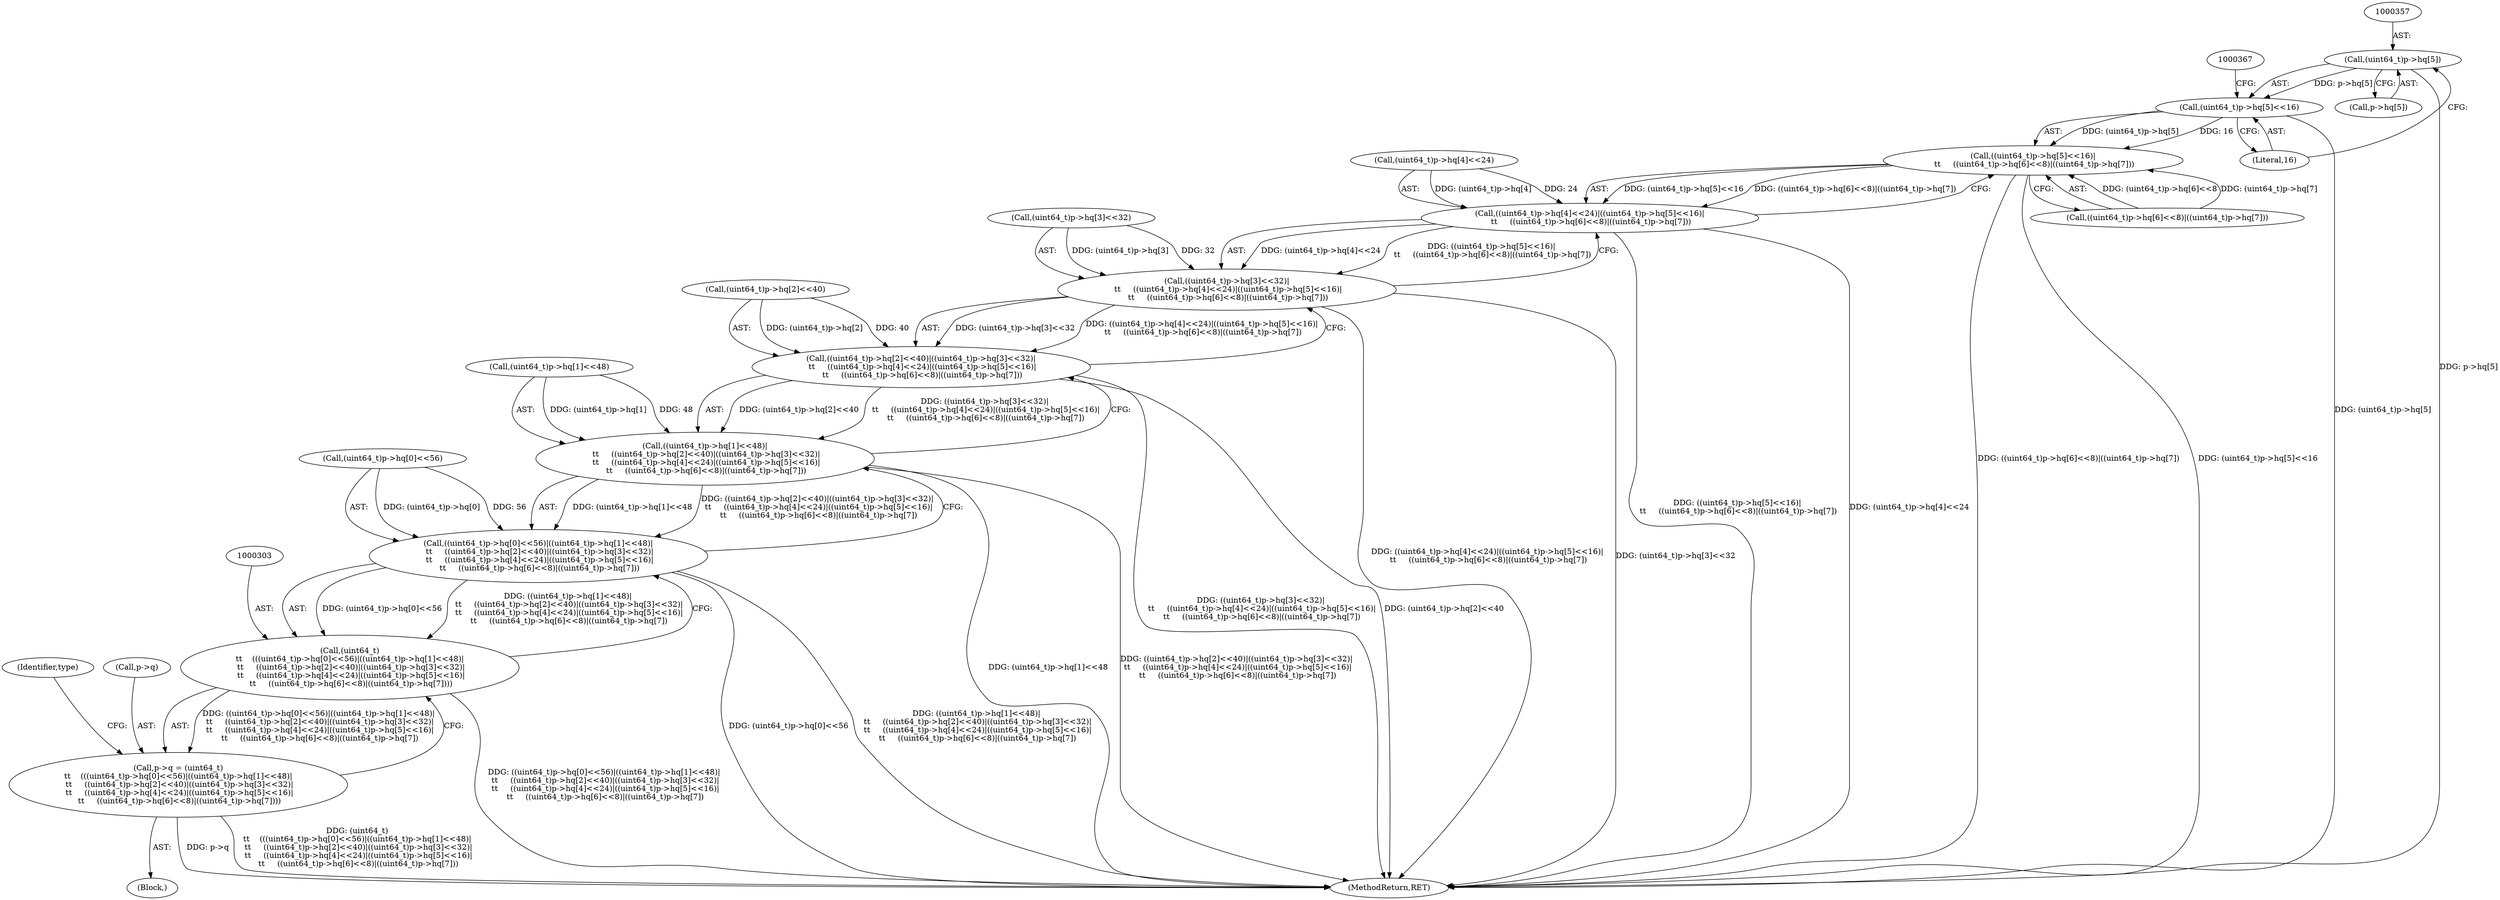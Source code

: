 digraph "0_file_4a284c89d6ef11aca34da65da7d673050a5ea320_2@pointer" {
"1000356" [label="(Call,(uint64_t)p->hq[5])"];
"1000355" [label="(Call,(uint64_t)p->hq[5]<<16)"];
"1000354" [label="(Call,((uint64_t)p->hq[5]<<16)|\n \t\t     ((uint64_t)p->hq[6]<<8)|((uint64_t)p->hq[7]))"];
"1000344" [label="(Call,((uint64_t)p->hq[4]<<24)|((uint64_t)p->hq[5]<<16)|\n \t\t     ((uint64_t)p->hq[6]<<8)|((uint64_t)p->hq[7]))"];
"1000334" [label="(Call,((uint64_t)p->hq[3]<<32)|\n \t\t     ((uint64_t)p->hq[4]<<24)|((uint64_t)p->hq[5]<<16)|\n \t\t     ((uint64_t)p->hq[6]<<8)|((uint64_t)p->hq[7]))"];
"1000324" [label="(Call,((uint64_t)p->hq[2]<<40)|((uint64_t)p->hq[3]<<32)|\n \t\t     ((uint64_t)p->hq[4]<<24)|((uint64_t)p->hq[5]<<16)|\n \t\t     ((uint64_t)p->hq[6]<<8)|((uint64_t)p->hq[7]))"];
"1000314" [label="(Call,((uint64_t)p->hq[1]<<48)|\n \t\t     ((uint64_t)p->hq[2]<<40)|((uint64_t)p->hq[3]<<32)|\n \t\t     ((uint64_t)p->hq[4]<<24)|((uint64_t)p->hq[5]<<16)|\n \t\t     ((uint64_t)p->hq[6]<<8)|((uint64_t)p->hq[7]))"];
"1000304" [label="(Call,((uint64_t)p->hq[0]<<56)|((uint64_t)p->hq[1]<<48)|\n \t\t     ((uint64_t)p->hq[2]<<40)|((uint64_t)p->hq[3]<<32)|\n \t\t     ((uint64_t)p->hq[4]<<24)|((uint64_t)p->hq[5]<<16)|\n \t\t     ((uint64_t)p->hq[6]<<8)|((uint64_t)p->hq[7]))"];
"1000302" [label="(Call,(uint64_t)\n\t\t    (((uint64_t)p->hq[0]<<56)|((uint64_t)p->hq[1]<<48)|\n \t\t     ((uint64_t)p->hq[2]<<40)|((uint64_t)p->hq[3]<<32)|\n \t\t     ((uint64_t)p->hq[4]<<24)|((uint64_t)p->hq[5]<<16)|\n \t\t     ((uint64_t)p->hq[6]<<8)|((uint64_t)p->hq[7])))"];
"1000298" [label="(Call,p->q = (uint64_t)\n\t\t    (((uint64_t)p->hq[0]<<56)|((uint64_t)p->hq[1]<<48)|\n \t\t     ((uint64_t)p->hq[2]<<40)|((uint64_t)p->hq[3]<<32)|\n \t\t     ((uint64_t)p->hq[4]<<24)|((uint64_t)p->hq[5]<<16)|\n \t\t     ((uint64_t)p->hq[6]<<8)|((uint64_t)p->hq[7])))"];
"1000345" [label="(Call,(uint64_t)p->hq[4]<<24)"];
"1000383" [label="(Identifier,type)"];
"1000354" [label="(Call,((uint64_t)p->hq[5]<<16)|\n \t\t     ((uint64_t)p->hq[6]<<8)|((uint64_t)p->hq[7]))"];
"1000305" [label="(Call,(uint64_t)p->hq[0]<<56)"];
"1000363" [label="(Literal,16)"];
"1000335" [label="(Call,(uint64_t)p->hq[3]<<32)"];
"1000358" [label="(Call,p->hq[5])"];
"1000299" [label="(Call,p->q)"];
"1000298" [label="(Call,p->q = (uint64_t)\n\t\t    (((uint64_t)p->hq[0]<<56)|((uint64_t)p->hq[1]<<48)|\n \t\t     ((uint64_t)p->hq[2]<<40)|((uint64_t)p->hq[3]<<32)|\n \t\t     ((uint64_t)p->hq[4]<<24)|((uint64_t)p->hq[5]<<16)|\n \t\t     ((uint64_t)p->hq[6]<<8)|((uint64_t)p->hq[7])))"];
"1000324" [label="(Call,((uint64_t)p->hq[2]<<40)|((uint64_t)p->hq[3]<<32)|\n \t\t     ((uint64_t)p->hq[4]<<24)|((uint64_t)p->hq[5]<<16)|\n \t\t     ((uint64_t)p->hq[6]<<8)|((uint64_t)p->hq[7]))"];
"1000314" [label="(Call,((uint64_t)p->hq[1]<<48)|\n \t\t     ((uint64_t)p->hq[2]<<40)|((uint64_t)p->hq[3]<<32)|\n \t\t     ((uint64_t)p->hq[4]<<24)|((uint64_t)p->hq[5]<<16)|\n \t\t     ((uint64_t)p->hq[6]<<8)|((uint64_t)p->hq[7]))"];
"1000325" [label="(Call,(uint64_t)p->hq[2]<<40)"];
"1000122" [label="(Block,)"];
"1000334" [label="(Call,((uint64_t)p->hq[3]<<32)|\n \t\t     ((uint64_t)p->hq[4]<<24)|((uint64_t)p->hq[5]<<16)|\n \t\t     ((uint64_t)p->hq[6]<<8)|((uint64_t)p->hq[7]))"];
"1000356" [label="(Call,(uint64_t)p->hq[5])"];
"1000304" [label="(Call,((uint64_t)p->hq[0]<<56)|((uint64_t)p->hq[1]<<48)|\n \t\t     ((uint64_t)p->hq[2]<<40)|((uint64_t)p->hq[3]<<32)|\n \t\t     ((uint64_t)p->hq[4]<<24)|((uint64_t)p->hq[5]<<16)|\n \t\t     ((uint64_t)p->hq[6]<<8)|((uint64_t)p->hq[7]))"];
"1000355" [label="(Call,(uint64_t)p->hq[5]<<16)"];
"1000315" [label="(Call,(uint64_t)p->hq[1]<<48)"];
"1000344" [label="(Call,((uint64_t)p->hq[4]<<24)|((uint64_t)p->hq[5]<<16)|\n \t\t     ((uint64_t)p->hq[6]<<8)|((uint64_t)p->hq[7]))"];
"1000902" [label="(MethodReturn,RET)"];
"1000302" [label="(Call,(uint64_t)\n\t\t    (((uint64_t)p->hq[0]<<56)|((uint64_t)p->hq[1]<<48)|\n \t\t     ((uint64_t)p->hq[2]<<40)|((uint64_t)p->hq[3]<<32)|\n \t\t     ((uint64_t)p->hq[4]<<24)|((uint64_t)p->hq[5]<<16)|\n \t\t     ((uint64_t)p->hq[6]<<8)|((uint64_t)p->hq[7])))"];
"1000364" [label="(Call,((uint64_t)p->hq[6]<<8)|((uint64_t)p->hq[7]))"];
"1000356" -> "1000355"  [label="AST: "];
"1000356" -> "1000358"  [label="CFG: "];
"1000357" -> "1000356"  [label="AST: "];
"1000358" -> "1000356"  [label="AST: "];
"1000363" -> "1000356"  [label="CFG: "];
"1000356" -> "1000902"  [label="DDG: p->hq[5]"];
"1000356" -> "1000355"  [label="DDG: p->hq[5]"];
"1000355" -> "1000354"  [label="AST: "];
"1000355" -> "1000363"  [label="CFG: "];
"1000363" -> "1000355"  [label="AST: "];
"1000367" -> "1000355"  [label="CFG: "];
"1000355" -> "1000902"  [label="DDG: (uint64_t)p->hq[5]"];
"1000355" -> "1000354"  [label="DDG: (uint64_t)p->hq[5]"];
"1000355" -> "1000354"  [label="DDG: 16"];
"1000354" -> "1000344"  [label="AST: "];
"1000354" -> "1000364"  [label="CFG: "];
"1000364" -> "1000354"  [label="AST: "];
"1000344" -> "1000354"  [label="CFG: "];
"1000354" -> "1000902"  [label="DDG: ((uint64_t)p->hq[6]<<8)|((uint64_t)p->hq[7])"];
"1000354" -> "1000902"  [label="DDG: (uint64_t)p->hq[5]<<16"];
"1000354" -> "1000344"  [label="DDG: (uint64_t)p->hq[5]<<16"];
"1000354" -> "1000344"  [label="DDG: ((uint64_t)p->hq[6]<<8)|((uint64_t)p->hq[7])"];
"1000364" -> "1000354"  [label="DDG: (uint64_t)p->hq[6]<<8"];
"1000364" -> "1000354"  [label="DDG: (uint64_t)p->hq[7]"];
"1000344" -> "1000334"  [label="AST: "];
"1000345" -> "1000344"  [label="AST: "];
"1000334" -> "1000344"  [label="CFG: "];
"1000344" -> "1000902"  [label="DDG: ((uint64_t)p->hq[5]<<16)|\n \t\t     ((uint64_t)p->hq[6]<<8)|((uint64_t)p->hq[7])"];
"1000344" -> "1000902"  [label="DDG: (uint64_t)p->hq[4]<<24"];
"1000344" -> "1000334"  [label="DDG: (uint64_t)p->hq[4]<<24"];
"1000344" -> "1000334"  [label="DDG: ((uint64_t)p->hq[5]<<16)|\n \t\t     ((uint64_t)p->hq[6]<<8)|((uint64_t)p->hq[7])"];
"1000345" -> "1000344"  [label="DDG: (uint64_t)p->hq[4]"];
"1000345" -> "1000344"  [label="DDG: 24"];
"1000334" -> "1000324"  [label="AST: "];
"1000335" -> "1000334"  [label="AST: "];
"1000324" -> "1000334"  [label="CFG: "];
"1000334" -> "1000902"  [label="DDG: ((uint64_t)p->hq[4]<<24)|((uint64_t)p->hq[5]<<16)|\n \t\t     ((uint64_t)p->hq[6]<<8)|((uint64_t)p->hq[7])"];
"1000334" -> "1000902"  [label="DDG: (uint64_t)p->hq[3]<<32"];
"1000334" -> "1000324"  [label="DDG: (uint64_t)p->hq[3]<<32"];
"1000334" -> "1000324"  [label="DDG: ((uint64_t)p->hq[4]<<24)|((uint64_t)p->hq[5]<<16)|\n \t\t     ((uint64_t)p->hq[6]<<8)|((uint64_t)p->hq[7])"];
"1000335" -> "1000334"  [label="DDG: (uint64_t)p->hq[3]"];
"1000335" -> "1000334"  [label="DDG: 32"];
"1000324" -> "1000314"  [label="AST: "];
"1000325" -> "1000324"  [label="AST: "];
"1000314" -> "1000324"  [label="CFG: "];
"1000324" -> "1000902"  [label="DDG: ((uint64_t)p->hq[3]<<32)|\n \t\t     ((uint64_t)p->hq[4]<<24)|((uint64_t)p->hq[5]<<16)|\n \t\t     ((uint64_t)p->hq[6]<<8)|((uint64_t)p->hq[7])"];
"1000324" -> "1000902"  [label="DDG: (uint64_t)p->hq[2]<<40"];
"1000324" -> "1000314"  [label="DDG: (uint64_t)p->hq[2]<<40"];
"1000324" -> "1000314"  [label="DDG: ((uint64_t)p->hq[3]<<32)|\n \t\t     ((uint64_t)p->hq[4]<<24)|((uint64_t)p->hq[5]<<16)|\n \t\t     ((uint64_t)p->hq[6]<<8)|((uint64_t)p->hq[7])"];
"1000325" -> "1000324"  [label="DDG: (uint64_t)p->hq[2]"];
"1000325" -> "1000324"  [label="DDG: 40"];
"1000314" -> "1000304"  [label="AST: "];
"1000315" -> "1000314"  [label="AST: "];
"1000304" -> "1000314"  [label="CFG: "];
"1000314" -> "1000902"  [label="DDG: (uint64_t)p->hq[1]<<48"];
"1000314" -> "1000902"  [label="DDG: ((uint64_t)p->hq[2]<<40)|((uint64_t)p->hq[3]<<32)|\n \t\t     ((uint64_t)p->hq[4]<<24)|((uint64_t)p->hq[5]<<16)|\n \t\t     ((uint64_t)p->hq[6]<<8)|((uint64_t)p->hq[7])"];
"1000314" -> "1000304"  [label="DDG: (uint64_t)p->hq[1]<<48"];
"1000314" -> "1000304"  [label="DDG: ((uint64_t)p->hq[2]<<40)|((uint64_t)p->hq[3]<<32)|\n \t\t     ((uint64_t)p->hq[4]<<24)|((uint64_t)p->hq[5]<<16)|\n \t\t     ((uint64_t)p->hq[6]<<8)|((uint64_t)p->hq[7])"];
"1000315" -> "1000314"  [label="DDG: (uint64_t)p->hq[1]"];
"1000315" -> "1000314"  [label="DDG: 48"];
"1000304" -> "1000302"  [label="AST: "];
"1000305" -> "1000304"  [label="AST: "];
"1000302" -> "1000304"  [label="CFG: "];
"1000304" -> "1000902"  [label="DDG: (uint64_t)p->hq[0]<<56"];
"1000304" -> "1000902"  [label="DDG: ((uint64_t)p->hq[1]<<48)|\n \t\t     ((uint64_t)p->hq[2]<<40)|((uint64_t)p->hq[3]<<32)|\n \t\t     ((uint64_t)p->hq[4]<<24)|((uint64_t)p->hq[5]<<16)|\n \t\t     ((uint64_t)p->hq[6]<<8)|((uint64_t)p->hq[7])"];
"1000304" -> "1000302"  [label="DDG: (uint64_t)p->hq[0]<<56"];
"1000304" -> "1000302"  [label="DDG: ((uint64_t)p->hq[1]<<48)|\n \t\t     ((uint64_t)p->hq[2]<<40)|((uint64_t)p->hq[3]<<32)|\n \t\t     ((uint64_t)p->hq[4]<<24)|((uint64_t)p->hq[5]<<16)|\n \t\t     ((uint64_t)p->hq[6]<<8)|((uint64_t)p->hq[7])"];
"1000305" -> "1000304"  [label="DDG: (uint64_t)p->hq[0]"];
"1000305" -> "1000304"  [label="DDG: 56"];
"1000302" -> "1000298"  [label="AST: "];
"1000303" -> "1000302"  [label="AST: "];
"1000298" -> "1000302"  [label="CFG: "];
"1000302" -> "1000902"  [label="DDG: ((uint64_t)p->hq[0]<<56)|((uint64_t)p->hq[1]<<48)|\n \t\t     ((uint64_t)p->hq[2]<<40)|((uint64_t)p->hq[3]<<32)|\n \t\t     ((uint64_t)p->hq[4]<<24)|((uint64_t)p->hq[5]<<16)|\n \t\t     ((uint64_t)p->hq[6]<<8)|((uint64_t)p->hq[7])"];
"1000302" -> "1000298"  [label="DDG: ((uint64_t)p->hq[0]<<56)|((uint64_t)p->hq[1]<<48)|\n \t\t     ((uint64_t)p->hq[2]<<40)|((uint64_t)p->hq[3]<<32)|\n \t\t     ((uint64_t)p->hq[4]<<24)|((uint64_t)p->hq[5]<<16)|\n \t\t     ((uint64_t)p->hq[6]<<8)|((uint64_t)p->hq[7])"];
"1000298" -> "1000122"  [label="AST: "];
"1000299" -> "1000298"  [label="AST: "];
"1000383" -> "1000298"  [label="CFG: "];
"1000298" -> "1000902"  [label="DDG: p->q"];
"1000298" -> "1000902"  [label="DDG: (uint64_t)\n\t\t    (((uint64_t)p->hq[0]<<56)|((uint64_t)p->hq[1]<<48)|\n \t\t     ((uint64_t)p->hq[2]<<40)|((uint64_t)p->hq[3]<<32)|\n \t\t     ((uint64_t)p->hq[4]<<24)|((uint64_t)p->hq[5]<<16)|\n \t\t     ((uint64_t)p->hq[6]<<8)|((uint64_t)p->hq[7]))"];
}
